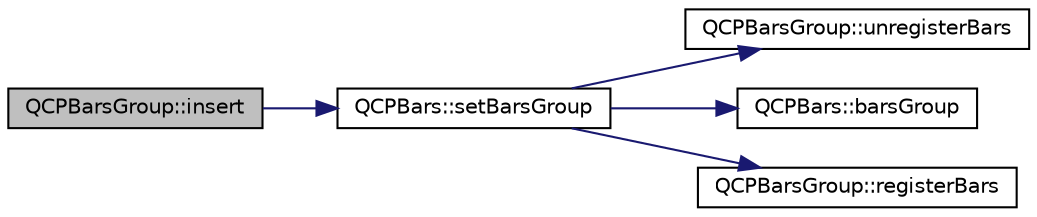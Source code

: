 digraph "QCPBarsGroup::insert"
{
  edge [fontname="Helvetica",fontsize="10",labelfontname="Helvetica",labelfontsize="10"];
  node [fontname="Helvetica",fontsize="10",shape=record];
  rankdir="LR";
  Node61 [label="QCPBarsGroup::insert",height=0.2,width=0.4,color="black", fillcolor="grey75", style="filled", fontcolor="black"];
  Node61 -> Node62 [color="midnightblue",fontsize="10",style="solid",fontname="Helvetica"];
  Node62 [label="QCPBars::setBarsGroup",height=0.2,width=0.4,color="black", fillcolor="white", style="filled",URL="$d9/d56/class_q_c_p_bars.html#aedd1709061f0b307c47ddb45e172ef9a"];
  Node62 -> Node63 [color="midnightblue",fontsize="10",style="solid",fontname="Helvetica"];
  Node63 [label="QCPBarsGroup::unregisterBars",height=0.2,width=0.4,color="black", fillcolor="white", style="filled",URL="$d3/d76/class_q_c_p_bars_group.html#ac7073cdd7b1a40c6cb4b5f908145f8c4"];
  Node62 -> Node64 [color="midnightblue",fontsize="10",style="solid",fontname="Helvetica"];
  Node64 [label="QCPBars::barsGroup",height=0.2,width=0.4,color="black", fillcolor="white", style="filled",URL="$d9/d56/class_q_c_p_bars.html#a5eef59840b68d205df4e0c3df5f97633"];
  Node62 -> Node65 [color="midnightblue",fontsize="10",style="solid",fontname="Helvetica"];
  Node65 [label="QCPBarsGroup::registerBars",height=0.2,width=0.4,color="black", fillcolor="white", style="filled",URL="$d3/d76/class_q_c_p_bars_group.html#a7b00514f19ad58d0bb3fd5246a67fae2"];
}
